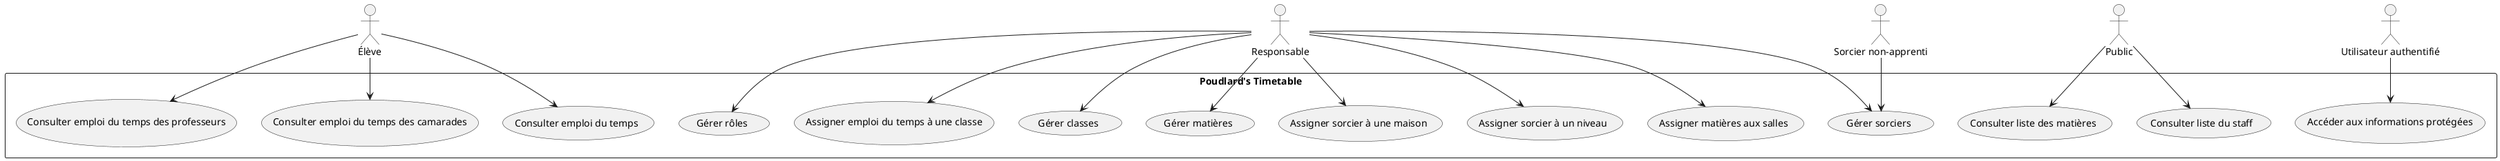 @startuml
actor "Élève" as Eleve
actor "Responsable" as Responsable
actor "Public" as Public
actor "Utilisateur authentifié" as UtilisateurAuthentifie
actor "Sorcier non-apprenti" as SorcierNonApprenti

rectangle "Poudlard's Timetable" {
    usecase "Consulter emploi du temps" as C1
    usecase "Consulter emploi du temps des camarades" as C2
    usecase "Consulter emploi du temps des professeurs" as C3
    usecase "Gérer matières" as C4
    usecase "Gérer classes" as C5
    usecase "Gérer sorciers" as C6
    usecase "Gérer rôles" as C7
    usecase "Assigner matières aux salles" as C8
    usecase "Consulter liste des matières" as C9
    usecase "Consulter liste du staff" as C10
    usecase "Accéder aux informations protégées" as C11
    usecase "Assigner sorcier à un niveau" as C12
    usecase "Assigner sorcier à une maison" as C13
    usecase "Assigner emploi du temps à une classe" as C14
}

Eleve --> C1
Eleve --> C2
Eleve --> C3
Responsable --> C4
Responsable --> C5
Responsable --> C6
Responsable --> C7
Responsable --> C8
Responsable --> C12
Responsable --> C13
Responsable --> C14
Public --> C9
Public --> C10
UtilisateurAuthentifie --> C11
SorcierNonApprenti --> C6
@enduml
